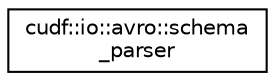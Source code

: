 digraph "Graphical Class Hierarchy"
{
 // LATEX_PDF_SIZE
  edge [fontname="Helvetica",fontsize="10",labelfontname="Helvetica",labelfontsize="10"];
  node [fontname="Helvetica",fontsize="10",shape=record];
  rankdir="LR";
  Node0 [label="cudf::io::avro::schema\l_parser",height=0.2,width=0.4,color="black", fillcolor="white", style="filled",URL="$classcudf_1_1io_1_1avro_1_1schema__parser.html",tooltip=" "];
}
